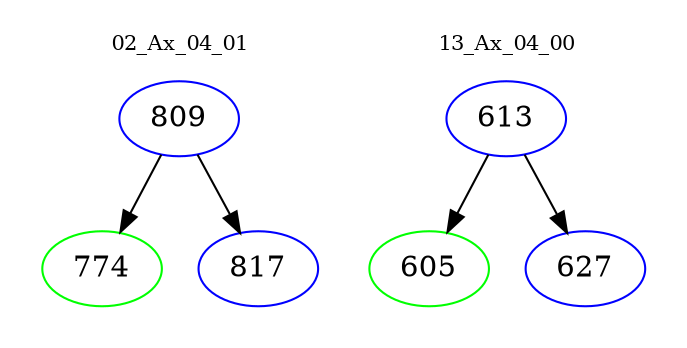 digraph{
subgraph cluster_0 {
color = white
label = "02_Ax_04_01";
fontsize=10;
T0_809 [label="809", color="blue"]
T0_809 -> T0_774 [color="black"]
T0_774 [label="774", color="green"]
T0_809 -> T0_817 [color="black"]
T0_817 [label="817", color="blue"]
}
subgraph cluster_1 {
color = white
label = "13_Ax_04_00";
fontsize=10;
T1_613 [label="613", color="blue"]
T1_613 -> T1_605 [color="black"]
T1_605 [label="605", color="green"]
T1_613 -> T1_627 [color="black"]
T1_627 [label="627", color="blue"]
}
}
